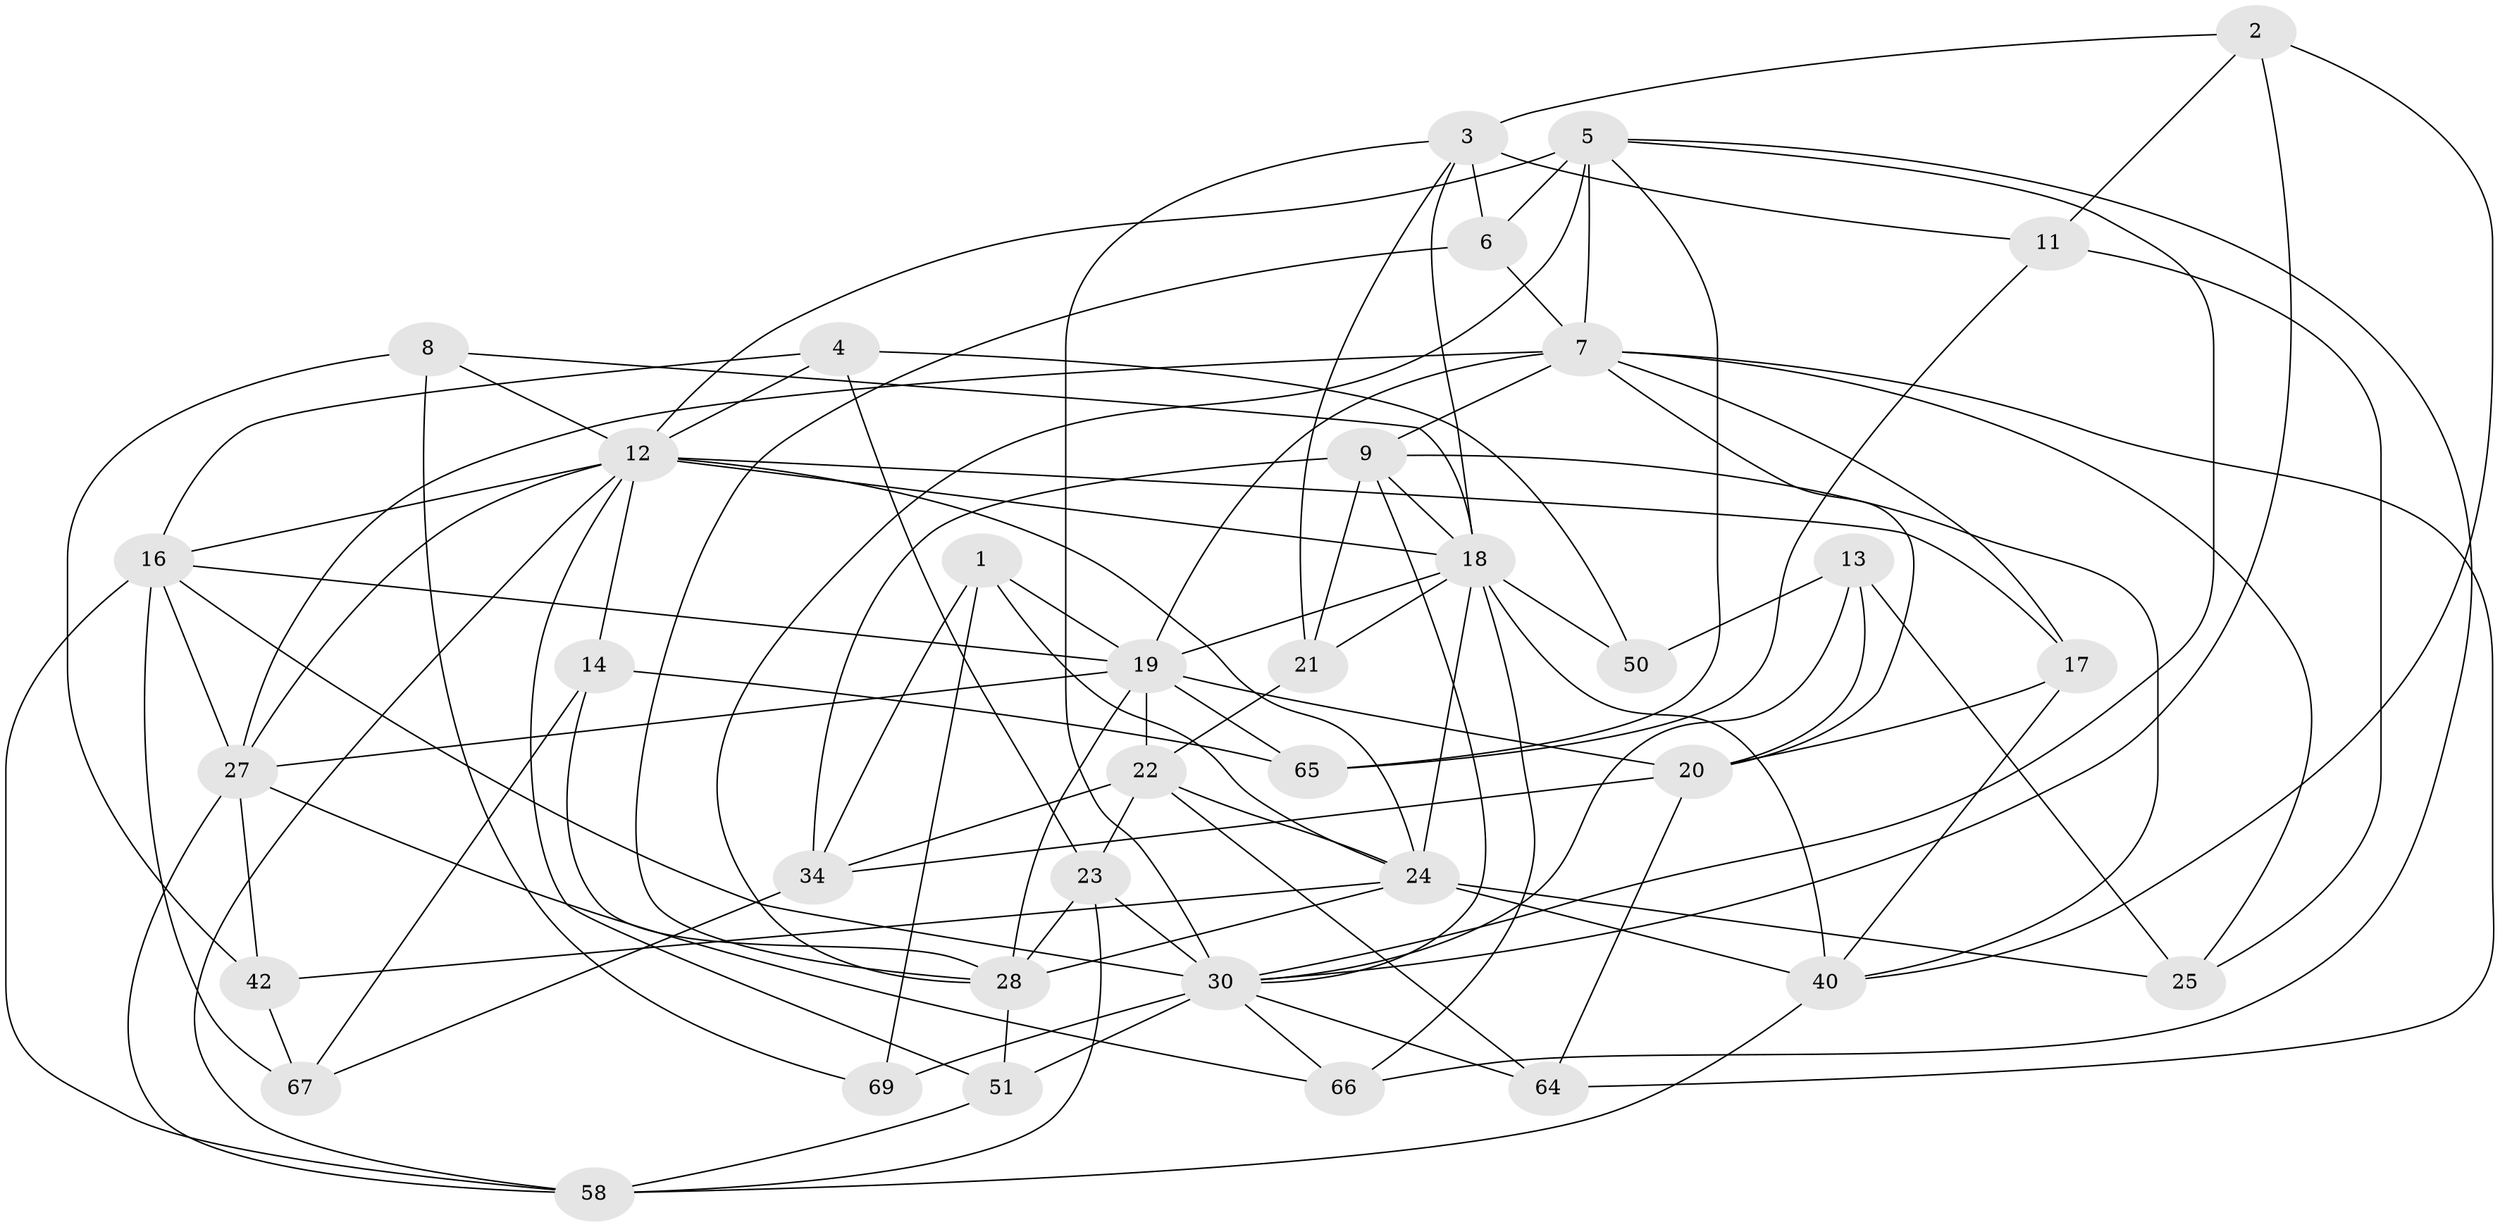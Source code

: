 // original degree distribution, {4: 1.0}
// Generated by graph-tools (version 1.1) at 2025/16/03/09/25 04:16:30]
// undirected, 37 vertices, 103 edges
graph export_dot {
graph [start="1"]
  node [color=gray90,style=filled];
  1;
  2;
  3 [super="+60"];
  4 [super="+10"];
  5 [super="+54+15"];
  6;
  7 [super="+35"];
  8;
  9 [super="+62+31"];
  11;
  12 [super="+43+26"];
  13;
  14;
  16 [super="+63+74"];
  17;
  18 [super="+38+37"];
  19 [super="+52"];
  20 [super="+39"];
  21;
  22 [super="+53"];
  23 [super="+36"];
  24 [super="+61+68"];
  25;
  27 [super="+45+48"];
  28 [super="+41+59"];
  30 [super="+75+32"];
  34 [super="+56"];
  40 [super="+44"];
  42;
  50;
  51;
  58 [super="+70"];
  64;
  65;
  66;
  67;
  69;
  1 -- 69;
  1 -- 24;
  1 -- 34;
  1 -- 19;
  2 -- 40;
  2 -- 11;
  2 -- 3;
  2 -- 30;
  3 -- 21;
  3 -- 18;
  3 -- 11;
  3 -- 30;
  3 -- 6;
  4 -- 50;
  4 -- 23 [weight=2];
  4 -- 16 [weight=2];
  4 -- 12;
  5 -- 66;
  5 -- 28;
  5 -- 12 [weight=2];
  5 -- 6;
  5 -- 7;
  5 -- 65;
  5 -- 30;
  6 -- 28;
  6 -- 7;
  7 -- 64;
  7 -- 20;
  7 -- 17;
  7 -- 9;
  7 -- 27 [weight=2];
  7 -- 25;
  7 -- 19;
  8 -- 69;
  8 -- 42;
  8 -- 12;
  8 -- 18;
  9 -- 40;
  9 -- 34 [weight=2];
  9 -- 21;
  9 -- 18 [weight=2];
  9 -- 30;
  11 -- 25;
  11 -- 65;
  12 -- 14;
  12 -- 51;
  12 -- 16;
  12 -- 17;
  12 -- 24;
  12 -- 27;
  12 -- 58;
  12 -- 18;
  13 -- 25;
  13 -- 50;
  13 -- 20;
  13 -- 30;
  14 -- 65;
  14 -- 67;
  14 -- 28;
  16 -- 67;
  16 -- 58;
  16 -- 19;
  16 -- 27;
  16 -- 30;
  17 -- 20;
  17 -- 40;
  18 -- 50 [weight=2];
  18 -- 21;
  18 -- 24;
  18 -- 66;
  18 -- 40;
  18 -- 19;
  19 -- 65;
  19 -- 27;
  19 -- 20;
  19 -- 28 [weight=2];
  19 -- 22;
  20 -- 34;
  20 -- 64;
  21 -- 22;
  22 -- 34;
  22 -- 24;
  22 -- 64;
  22 -- 23;
  23 -- 58;
  23 -- 28;
  23 -- 30;
  24 -- 40;
  24 -- 25;
  24 -- 42;
  24 -- 28;
  27 -- 42;
  27 -- 66;
  27 -- 58;
  28 -- 51;
  30 -- 51;
  30 -- 64;
  30 -- 69 [weight=2];
  30 -- 66;
  34 -- 67;
  40 -- 58;
  42 -- 67;
  51 -- 58;
}
